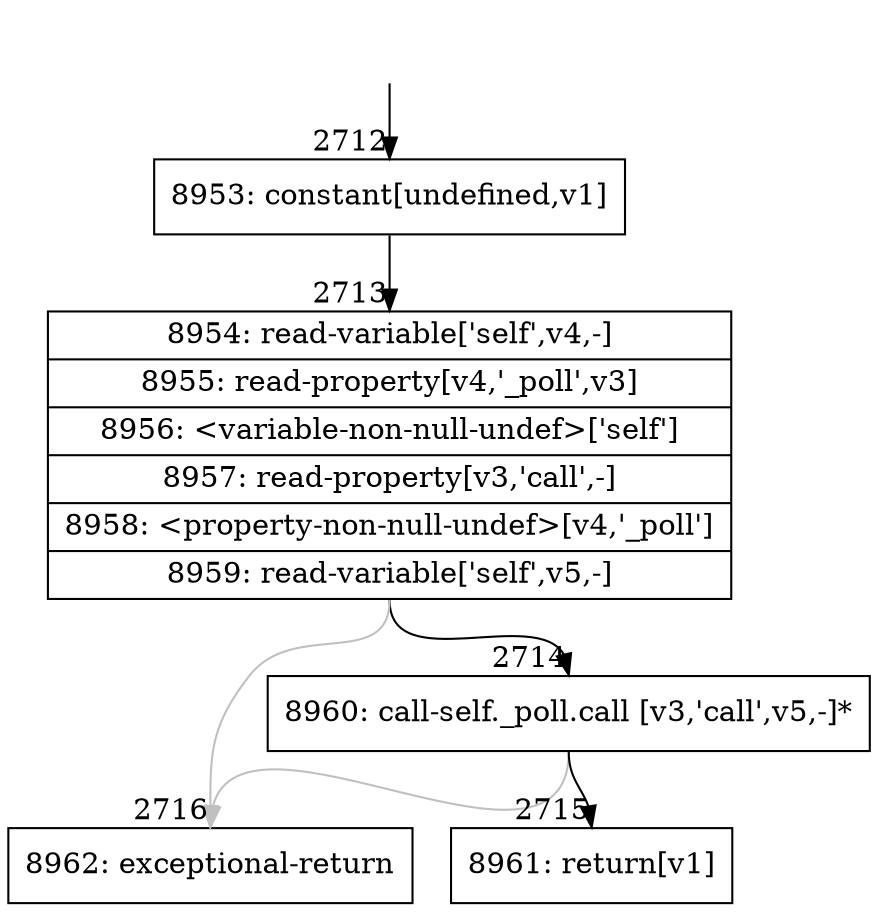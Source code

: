 digraph {
rankdir="TD"
BB_entry138[shape=none,label=""];
BB_entry138 -> BB2712 [tailport=s, headport=n, headlabel="    2712"]
BB2712 [shape=record label="{8953: constant[undefined,v1]}" ] 
BB2712 -> BB2713 [tailport=s, headport=n, headlabel="      2713"]
BB2713 [shape=record label="{8954: read-variable['self',v4,-]|8955: read-property[v4,'_poll',v3]|8956: \<variable-non-null-undef\>['self']|8957: read-property[v3,'call',-]|8958: \<property-non-null-undef\>[v4,'_poll']|8959: read-variable['self',v5,-]}" ] 
BB2713 -> BB2714 [tailport=s, headport=n, headlabel="      2714"]
BB2713 -> BB2716 [tailport=s, headport=n, color=gray, headlabel="      2716"]
BB2714 [shape=record label="{8960: call-self._poll.call [v3,'call',v5,-]*}" ] 
BB2714 -> BB2715 [tailport=s, headport=n, headlabel="      2715"]
BB2714 -> BB2716 [tailport=s, headport=n, color=gray]
BB2715 [shape=record label="{8961: return[v1]}" ] 
BB2716 [shape=record label="{8962: exceptional-return}" ] 
//#$~ 4887
}
